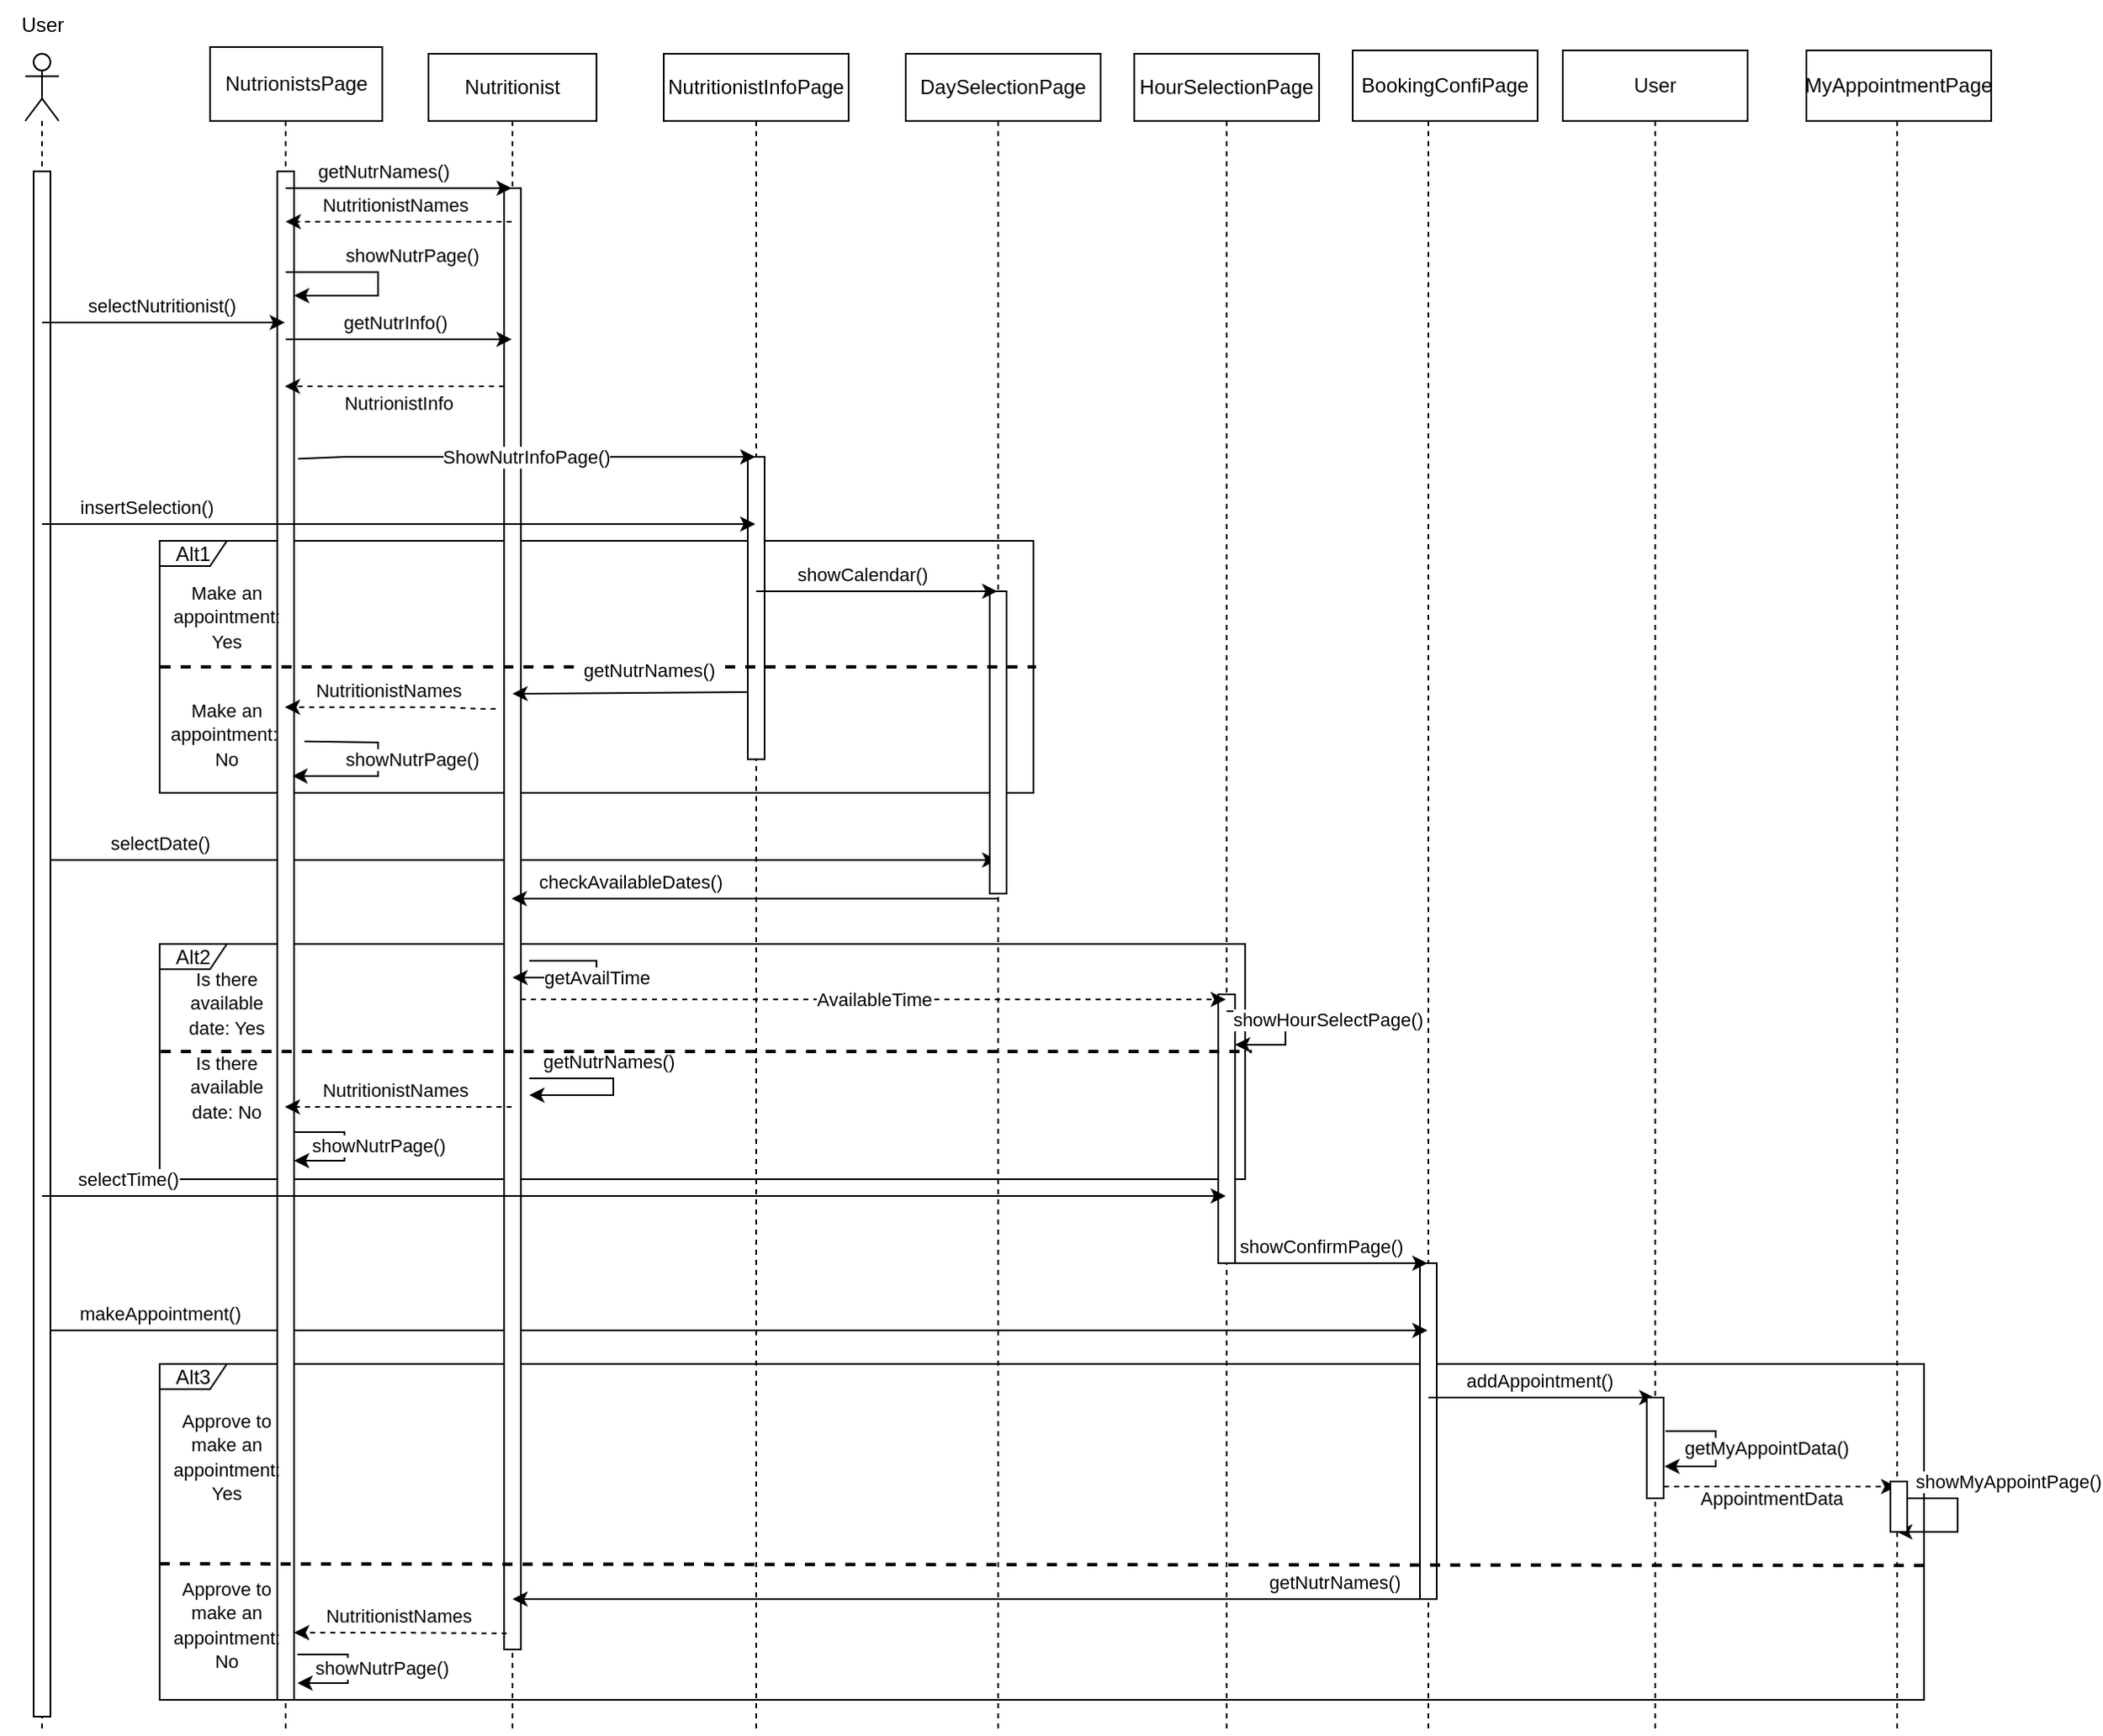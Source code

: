 <mxfile version="21.3.5" type="device">
  <diagram name="Page-1" id="tUm5_KNQMfu-EzpkYZKZ">
    <mxGraphModel dx="1313" dy="676" grid="1" gridSize="10" guides="1" tooltips="1" connect="1" arrows="1" fold="1" page="1" pageScale="1" pageWidth="1169" pageHeight="827" math="0" shadow="0">
      <root>
        <mxCell id="0" />
        <mxCell id="1" parent="0" />
        <mxCell id="tmLtH-D-rDOSetYklQbw-46" value="Alt3" style="shape=umlFrame;whiteSpace=wrap;html=1;width=40;height=15;" parent="1" vertex="1">
          <mxGeometry x="110" y="820" width="1050" height="200" as="geometry" />
        </mxCell>
        <mxCell id="tmLtH-D-rDOSetYklQbw-39" value="" style="shape=umlLifeline;participant=umlBoundary;perimeter=lifelinePerimeter;whiteSpace=wrap;html=1;container=1;collapsible=0;recursiveResize=0;verticalAlign=top;spacingTop=36;outlineConnect=0;" parent="1" vertex="1">
          <mxGeometry x="840" y="40" width="50" height="1000" as="geometry" />
        </mxCell>
        <mxCell id="tmLtH-D-rDOSetYklQbw-56" value="" style="html=1;points=[];perimeter=orthogonalPerimeter;fontSize=11;" parent="tmLtH-D-rDOSetYklQbw-39" vertex="1">
          <mxGeometry x="20" y="720" width="10" height="200" as="geometry" />
        </mxCell>
        <mxCell id="tmLtH-D-rDOSetYklQbw-5" value="" style="shape=umlLifeline;participant=umlEntity;perimeter=lifelinePerimeter;whiteSpace=wrap;html=1;container=1;collapsible=0;recursiveResize=0;verticalAlign=top;spacingTop=36;outlineConnect=0;" parent="1" vertex="1">
          <mxGeometry x="980" y="40" width="40" height="1000" as="geometry" />
        </mxCell>
        <mxCell id="tmLtH-D-rDOSetYklQbw-57" value="" style="html=1;points=[];perimeter=orthogonalPerimeter;fontSize=11;" parent="1" vertex="1">
          <mxGeometry x="995" y="840" width="10" height="60" as="geometry" />
        </mxCell>
        <mxCell id="tmLtH-D-rDOSetYklQbw-32" value="Alt2" style="shape=umlFrame;whiteSpace=wrap;html=1;width=40;height=15;" parent="1" vertex="1">
          <mxGeometry x="110" y="570" width="646" height="140" as="geometry" />
        </mxCell>
        <mxCell id="tmLtH-D-rDOSetYklQbw-19" value="Alt1" style="shape=umlFrame;whiteSpace=wrap;html=1;width=40;height=15;" parent="1" vertex="1">
          <mxGeometry x="110" y="330" width="520" height="150" as="geometry" />
        </mxCell>
        <mxCell id="tmLtH-D-rDOSetYklQbw-1" value="" style="shape=umlLifeline;participant=umlActor;perimeter=lifelinePerimeter;whiteSpace=wrap;html=1;container=1;collapsible=0;recursiveResize=0;verticalAlign=top;spacingTop=36;outlineConnect=0;" parent="1" vertex="1">
          <mxGeometry x="30" y="40" width="20" height="1000" as="geometry" />
        </mxCell>
        <mxCell id="tmLtH-D-rDOSetYklQbw-25" value="selectDate()" style="endArrow=classic;html=1;rounded=0;strokeWidth=1;fontSize=11;" parent="tmLtH-D-rDOSetYklQbw-1" target="tmLtH-D-rDOSetYklQbw-16" edge="1">
          <mxGeometry x="-0.754" y="10" width="50" height="50" relative="1" as="geometry">
            <mxPoint x="10" y="480" as="sourcePoint" />
            <mxPoint x="60" y="430" as="targetPoint" />
            <mxPoint as="offset" />
          </mxGeometry>
        </mxCell>
        <mxCell id="tmLtH-D-rDOSetYklQbw-41" value="makeAppointment()" style="endArrow=classic;html=1;rounded=0;strokeWidth=1;fontSize=11;" parent="tmLtH-D-rDOSetYklQbw-1" target="tmLtH-D-rDOSetYklQbw-39" edge="1">
          <mxGeometry x="-0.83" y="10" width="50" height="50" relative="1" as="geometry">
            <mxPoint x="10" y="760" as="sourcePoint" />
            <mxPoint x="60" y="710" as="targetPoint" />
            <mxPoint as="offset" />
          </mxGeometry>
        </mxCell>
        <mxCell id="tmLtH-D-rDOSetYklQbw-50" value="" style="html=1;points=[];perimeter=orthogonalPerimeter;fontSize=11;" parent="tmLtH-D-rDOSetYklQbw-1" vertex="1">
          <mxGeometry x="5" y="70" width="10" height="920" as="geometry" />
        </mxCell>
        <mxCell id="tmLtH-D-rDOSetYklQbw-2" value="" style="shape=umlLifeline;participant=umlBoundary;perimeter=lifelinePerimeter;whiteSpace=wrap;html=1;container=1;collapsible=0;recursiveResize=0;verticalAlign=top;spacingTop=36;outlineConnect=0;" parent="1" vertex="1">
          <mxGeometry x="160" y="40" width="50" height="1000" as="geometry" />
        </mxCell>
        <mxCell id="tmLtH-D-rDOSetYklQbw-51" value="" style="html=1;points=[];perimeter=orthogonalPerimeter;fontSize=11;" parent="tmLtH-D-rDOSetYklQbw-2" vertex="1">
          <mxGeometry x="20" y="70" width="10" height="910" as="geometry" />
        </mxCell>
        <mxCell id="4nbXA-XBb0YuEGlwC8Sb-1" value="showNutrPage()" style="endArrow=classic;html=1;rounded=0;" edge="1" parent="tmLtH-D-rDOSetYklQbw-2" source="tmLtH-D-rDOSetYklQbw-2">
          <mxGeometry x="-0.072" y="22" width="50" height="50" relative="1" as="geometry">
            <mxPoint x="350" y="270" as="sourcePoint" />
            <mxPoint x="30" y="144" as="targetPoint" />
            <Array as="points">
              <mxPoint x="80" y="130" />
              <mxPoint x="80" y="144" />
            </Array>
            <mxPoint x="-2" y="-10" as="offset" />
          </mxGeometry>
        </mxCell>
        <mxCell id="4nbXA-XBb0YuEGlwC8Sb-21" value="showNutrPage()" style="endArrow=classic;html=1;rounded=0;" edge="1" parent="tmLtH-D-rDOSetYklQbw-2">
          <mxGeometry x="-0.013" y="20" width="50" height="50" relative="1" as="geometry">
            <mxPoint x="30" y="642" as="sourcePoint" />
            <mxPoint x="30" y="659" as="targetPoint" />
            <Array as="points">
              <mxPoint x="60" y="642" />
              <mxPoint x="60" y="659" />
            </Array>
            <mxPoint as="offset" />
          </mxGeometry>
        </mxCell>
        <mxCell id="4nbXA-XBb0YuEGlwC8Sb-9" value="showNutrPage()" style="endArrow=classic;html=1;rounded=0;exitX=1.619;exitY=0.373;exitDx=0;exitDy=0;exitPerimeter=0;" edge="1" parent="tmLtH-D-rDOSetYklQbw-2" source="tmLtH-D-rDOSetYklQbw-51">
          <mxGeometry x="-0.063" y="20" width="50" height="50" relative="1" as="geometry">
            <mxPoint x="360" y="240" as="sourcePoint" />
            <mxPoint x="29" y="430" as="targetPoint" />
            <Array as="points">
              <mxPoint x="80" y="410" />
              <mxPoint x="80" y="430" />
            </Array>
            <mxPoint as="offset" />
          </mxGeometry>
        </mxCell>
        <mxCell id="tmLtH-D-rDOSetYklQbw-3" value="" style="shape=umlLifeline;participant=umlEntity;perimeter=lifelinePerimeter;whiteSpace=wrap;html=1;container=1;collapsible=0;recursiveResize=0;verticalAlign=top;spacingTop=36;outlineConnect=0;" parent="1" vertex="1">
          <mxGeometry x="300" y="40" width="40" height="1000" as="geometry" />
        </mxCell>
        <mxCell id="tmLtH-D-rDOSetYklQbw-52" value="" style="html=1;points=[];perimeter=orthogonalPerimeter;fontSize=11;" parent="tmLtH-D-rDOSetYklQbw-3" vertex="1">
          <mxGeometry x="15" y="80" width="10" height="870" as="geometry" />
        </mxCell>
        <mxCell id="4nbXA-XBb0YuEGlwC8Sb-13" value="getAvailTime" style="endArrow=classic;html=1;rounded=0;" edge="1" parent="tmLtH-D-rDOSetYklQbw-3" target="tmLtH-D-rDOSetYklQbw-3">
          <mxGeometry width="50" height="50" relative="1" as="geometry">
            <mxPoint x="30" y="540" as="sourcePoint" />
            <mxPoint x="270" y="390" as="targetPoint" />
            <Array as="points">
              <mxPoint x="70" y="540" />
              <mxPoint x="70" y="550" />
            </Array>
          </mxGeometry>
        </mxCell>
        <mxCell id="4nbXA-XBb0YuEGlwC8Sb-22" value="" style="endArrow=classic;html=1;rounded=0;" edge="1" parent="tmLtH-D-rDOSetYklQbw-3">
          <mxGeometry width="50" height="50" relative="1" as="geometry">
            <mxPoint x="30" y="610" as="sourcePoint" />
            <mxPoint x="30" y="620" as="targetPoint" />
            <Array as="points">
              <mxPoint x="80" y="610" />
              <mxPoint x="80" y="620" />
            </Array>
          </mxGeometry>
        </mxCell>
        <mxCell id="4nbXA-XBb0YuEGlwC8Sb-23" value="getNutrNames()" style="edgeLabel;html=1;align=center;verticalAlign=middle;resizable=0;points=[];" vertex="1" connectable="0" parent="4nbXA-XBb0YuEGlwC8Sb-22">
          <mxGeometry x="-0.148" y="-2" relative="1" as="geometry">
            <mxPoint y="-12" as="offset" />
          </mxGeometry>
        </mxCell>
        <mxCell id="tmLtH-D-rDOSetYklQbw-4" value="" style="shape=umlLifeline;participant=umlBoundary;perimeter=lifelinePerimeter;whiteSpace=wrap;html=1;container=1;collapsible=0;recursiveResize=0;verticalAlign=top;spacingTop=36;outlineConnect=0;" parent="1" vertex="1">
          <mxGeometry x="440" y="40" width="50" height="1000" as="geometry" />
        </mxCell>
        <mxCell id="tmLtH-D-rDOSetYklQbw-53" value="" style="html=1;points=[];perimeter=orthogonalPerimeter;fontSize=11;" parent="tmLtH-D-rDOSetYklQbw-4" vertex="1">
          <mxGeometry x="20" y="240" width="10" height="180" as="geometry" />
        </mxCell>
        <mxCell id="tmLtH-D-rDOSetYklQbw-6" value="selectNutritionist()" style="endArrow=classic;html=1;rounded=0;" parent="1" source="tmLtH-D-rDOSetYklQbw-1" target="tmLtH-D-rDOSetYklQbw-2" edge="1">
          <mxGeometry x="-0.028" y="10" width="50" height="50" relative="1" as="geometry">
            <mxPoint x="60" y="150" as="sourcePoint" />
            <mxPoint x="110" y="100" as="targetPoint" />
            <Array as="points">
              <mxPoint x="110" y="200" />
            </Array>
            <mxPoint x="1" as="offset" />
          </mxGeometry>
        </mxCell>
        <mxCell id="tmLtH-D-rDOSetYklQbw-7" value="" style="endArrow=classic;html=1;rounded=0;" parent="1" source="tmLtH-D-rDOSetYklQbw-2" target="tmLtH-D-rDOSetYklQbw-3" edge="1">
          <mxGeometry width="50" height="50" relative="1" as="geometry">
            <mxPoint x="220" y="120" as="sourcePoint" />
            <mxPoint x="270" y="70" as="targetPoint" />
            <Array as="points">
              <mxPoint x="260" y="120" />
            </Array>
          </mxGeometry>
        </mxCell>
        <mxCell id="tmLtH-D-rDOSetYklQbw-11" value="getNutrNames()" style="edgeLabel;html=1;align=center;verticalAlign=middle;resizable=0;points=[];" parent="tmLtH-D-rDOSetYklQbw-7" vertex="1" connectable="0">
          <mxGeometry x="-0.148" y="-2" relative="1" as="geometry">
            <mxPoint y="-12" as="offset" />
          </mxGeometry>
        </mxCell>
        <mxCell id="tmLtH-D-rDOSetYklQbw-12" value="NutritionistNames" style="endArrow=classic;html=1;rounded=0;dashed=1;" parent="1" source="tmLtH-D-rDOSetYklQbw-3" target="tmLtH-D-rDOSetYklQbw-2" edge="1">
          <mxGeometry x="0.03" y="-10" width="50" height="50" relative="1" as="geometry">
            <mxPoint x="270" y="190" as="sourcePoint" />
            <mxPoint x="320" y="140" as="targetPoint" />
            <Array as="points">
              <mxPoint x="270" y="140" />
            </Array>
            <mxPoint as="offset" />
          </mxGeometry>
        </mxCell>
        <mxCell id="tmLtH-D-rDOSetYklQbw-13" value="getNutrInfo()" style="endArrow=classic;html=1;rounded=0;" parent="1" source="tmLtH-D-rDOSetYklQbw-2" target="tmLtH-D-rDOSetYklQbw-3" edge="1">
          <mxGeometry x="-0.03" y="10" width="50" height="50" relative="1" as="geometry">
            <mxPoint x="210" y="250" as="sourcePoint" />
            <mxPoint x="260" y="200" as="targetPoint" />
            <Array as="points">
              <mxPoint x="260" y="210" />
            </Array>
            <mxPoint as="offset" />
          </mxGeometry>
        </mxCell>
        <mxCell id="tmLtH-D-rDOSetYklQbw-15" value="insertSelection()" style="endArrow=classic;html=1;rounded=0;" parent="1" source="tmLtH-D-rDOSetYklQbw-1" target="tmLtH-D-rDOSetYklQbw-4" edge="1">
          <mxGeometry x="-0.715" y="10" width="50" height="50" relative="1" as="geometry">
            <mxPoint x="100" y="320" as="sourcePoint" />
            <mxPoint x="150" y="270" as="targetPoint" />
            <Array as="points">
              <mxPoint x="260" y="320" />
            </Array>
            <mxPoint x="1" as="offset" />
          </mxGeometry>
        </mxCell>
        <mxCell id="tmLtH-D-rDOSetYklQbw-16" value="" style="shape=umlLifeline;participant=umlBoundary;perimeter=lifelinePerimeter;whiteSpace=wrap;html=1;container=1;collapsible=0;recursiveResize=0;verticalAlign=top;spacingTop=36;outlineConnect=0;" parent="1" vertex="1">
          <mxGeometry x="584" y="40" width="50" height="1000" as="geometry" />
        </mxCell>
        <mxCell id="tmLtH-D-rDOSetYklQbw-54" value="" style="html=1;points=[];perimeter=orthogonalPerimeter;fontSize=11;" parent="tmLtH-D-rDOSetYklQbw-16" vertex="1">
          <mxGeometry x="20" y="320" width="10" height="180" as="geometry" />
        </mxCell>
        <mxCell id="tmLtH-D-rDOSetYklQbw-18" value="" style="shape=umlLifeline;participant=umlBoundary;perimeter=lifelinePerimeter;whiteSpace=wrap;html=1;container=1;collapsible=0;recursiveResize=0;verticalAlign=top;spacingTop=36;outlineConnect=0;" parent="1" vertex="1">
          <mxGeometry x="1119" y="40" width="50" height="1000" as="geometry" />
        </mxCell>
        <mxCell id="tmLtH-D-rDOSetYklQbw-17" value="showCalendar()" style="endArrow=classic;html=1;rounded=0;" parent="1" source="tmLtH-D-rDOSetYklQbw-4" target="tmLtH-D-rDOSetYklQbw-16" edge="1">
          <mxGeometry x="-0.127" y="10" width="50" height="50" relative="1" as="geometry">
            <mxPoint x="470" y="360" as="sourcePoint" />
            <mxPoint x="520" y="310" as="targetPoint" />
            <Array as="points">
              <mxPoint x="520" y="360" />
            </Array>
            <mxPoint as="offset" />
          </mxGeometry>
        </mxCell>
        <mxCell id="tmLtH-D-rDOSetYklQbw-21" value="" style="endArrow=none;dashed=1;html=1;rounded=0;entryX=1.003;entryY=0.5;entryDx=0;entryDy=0;entryPerimeter=0;strokeWidth=2;exitX=0.001;exitY=0.5;exitDx=0;exitDy=0;exitPerimeter=0;" parent="1" source="tmLtH-D-rDOSetYklQbw-19" target="tmLtH-D-rDOSetYklQbw-19" edge="1">
          <mxGeometry width="50" height="50" relative="1" as="geometry">
            <mxPoint x="140" y="380" as="sourcePoint" />
            <mxPoint x="190" y="330" as="targetPoint" />
          </mxGeometry>
        </mxCell>
        <mxCell id="tmLtH-D-rDOSetYklQbw-22" value="&lt;font style=&quot;font-size: 11px;&quot;&gt;Make an appointment: Yes&lt;/font&gt;" style="text;html=1;strokeColor=none;fillColor=none;align=center;verticalAlign=middle;whiteSpace=wrap;rounded=0;" parent="1" vertex="1">
          <mxGeometry x="120" y="360" width="60" height="30" as="geometry" />
        </mxCell>
        <mxCell id="tmLtH-D-rDOSetYklQbw-23" value="&lt;font style=&quot;font-size: 11px;&quot;&gt;Make an appointment:&amp;nbsp;&lt;br&gt;No&lt;br&gt;&lt;/font&gt;" style="text;html=1;strokeColor=none;fillColor=none;align=center;verticalAlign=middle;whiteSpace=wrap;rounded=0;" parent="1" vertex="1">
          <mxGeometry x="120" y="430" width="60" height="30" as="geometry" />
        </mxCell>
        <mxCell id="tmLtH-D-rDOSetYklQbw-26" value="" style="shape=umlLifeline;participant=umlBoundary;perimeter=lifelinePerimeter;whiteSpace=wrap;html=1;container=1;collapsible=0;recursiveResize=0;verticalAlign=top;spacingTop=36;outlineConnect=0;" parent="1" vertex="1">
          <mxGeometry x="720" y="40" width="50" height="1000" as="geometry" />
        </mxCell>
        <mxCell id="tmLtH-D-rDOSetYklQbw-55" value="" style="html=1;points=[];perimeter=orthogonalPerimeter;fontSize=11;" parent="tmLtH-D-rDOSetYklQbw-26" vertex="1">
          <mxGeometry x="20" y="560" width="10" height="160" as="geometry" />
        </mxCell>
        <mxCell id="tmLtH-D-rDOSetYklQbw-28" value="checkAvailableDates()" style="endArrow=classic;html=1;rounded=0;strokeWidth=1;fontSize=11;" parent="1" edge="1">
          <mxGeometry x="0.513" y="-10" width="50" height="50" relative="1" as="geometry">
            <mxPoint x="608.5" y="543" as="sourcePoint" />
            <mxPoint x="319.5" y="543" as="targetPoint" />
            <Array as="points">
              <mxPoint x="470" y="543" />
            </Array>
            <mxPoint as="offset" />
          </mxGeometry>
        </mxCell>
        <mxCell id="tmLtH-D-rDOSetYklQbw-29" value="NutritionistNames" style="endArrow=classic;html=1;rounded=0;strokeWidth=1;fontSize=11;dashed=1;" parent="1" edge="1">
          <mxGeometry x="0.03" y="-10" width="50" height="50" relative="1" as="geometry">
            <mxPoint x="319.5" y="667" as="sourcePoint" />
            <mxPoint x="184.5" y="667" as="targetPoint" />
            <Array as="points">
              <mxPoint x="240" y="667" />
            </Array>
            <mxPoint as="offset" />
          </mxGeometry>
        </mxCell>
        <mxCell id="tmLtH-D-rDOSetYklQbw-31" value="" style="endArrow=classic;html=1;rounded=0;strokeWidth=1;fontSize=11;" parent="1" source="tmLtH-D-rDOSetYklQbw-1" target="tmLtH-D-rDOSetYklQbw-26" edge="1">
          <mxGeometry width="50" height="50" relative="1" as="geometry">
            <mxPoint x="800" y="730" as="sourcePoint" />
            <mxPoint x="850" y="680" as="targetPoint" />
            <Array as="points">
              <mxPoint x="360" y="720" />
            </Array>
          </mxGeometry>
        </mxCell>
        <mxCell id="tmLtH-D-rDOSetYklQbw-38" value="selectTime()" style="edgeLabel;html=1;align=center;verticalAlign=middle;resizable=0;points=[];fontSize=11;" parent="tmLtH-D-rDOSetYklQbw-31" vertex="1" connectable="0">
          <mxGeometry x="-0.86" y="4" relative="1" as="geometry">
            <mxPoint x="1" y="-6" as="offset" />
          </mxGeometry>
        </mxCell>
        <mxCell id="tmLtH-D-rDOSetYklQbw-33" value="" style="endArrow=none;dashed=1;html=1;rounded=0;strokeWidth=2;fontSize=11;exitX=0.001;exitY=0.545;exitDx=0;exitDy=0;exitPerimeter=0;" parent="1" edge="1">
          <mxGeometry width="50" height="50" relative="1" as="geometry">
            <mxPoint x="110.646" y="633.95" as="sourcePoint" />
            <mxPoint x="760" y="634" as="targetPoint" />
            <Array as="points">
              <mxPoint x="437" y="634" />
            </Array>
          </mxGeometry>
        </mxCell>
        <mxCell id="tmLtH-D-rDOSetYklQbw-35" value="&lt;font style=&quot;font-size: 11px;&quot;&gt;Is there available date: Yes&lt;/font&gt;" style="text;html=1;strokeColor=none;fillColor=none;align=center;verticalAlign=middle;whiteSpace=wrap;rounded=0;" parent="1" vertex="1">
          <mxGeometry x="120" y="590" width="60" height="30" as="geometry" />
        </mxCell>
        <mxCell id="tmLtH-D-rDOSetYklQbw-36" value="&lt;font style=&quot;font-size: 11px;&quot;&gt;Is there available date: No&lt;/font&gt;" style="text;html=1;strokeColor=none;fillColor=none;align=center;verticalAlign=middle;whiteSpace=wrap;rounded=0;" parent="1" vertex="1">
          <mxGeometry x="120" y="640" width="60" height="30" as="geometry" />
        </mxCell>
        <mxCell id="tmLtH-D-rDOSetYklQbw-40" value="showConfirmPage()" style="endArrow=classic;html=1;rounded=0;strokeWidth=1;fontSize=11;" parent="1" source="tmLtH-D-rDOSetYklQbw-26" target="tmLtH-D-rDOSetYklQbw-39" edge="1">
          <mxGeometry x="-0.075" y="10" width="50" height="50" relative="1" as="geometry">
            <mxPoint x="780" y="780" as="sourcePoint" />
            <mxPoint x="830" y="730" as="targetPoint" />
            <Array as="points">
              <mxPoint x="820" y="760" />
            </Array>
            <mxPoint as="offset" />
          </mxGeometry>
        </mxCell>
        <mxCell id="tmLtH-D-rDOSetYklQbw-42" value="addAppointment()" style="endArrow=classic;html=1;rounded=0;strokeWidth=1;fontSize=11;" parent="1" source="tmLtH-D-rDOSetYklQbw-39" target="tmLtH-D-rDOSetYklQbw-5" edge="1">
          <mxGeometry x="-0.026" y="10" width="50" height="50" relative="1" as="geometry">
            <mxPoint x="900" y="827" as="sourcePoint" />
            <mxPoint x="950" y="777" as="targetPoint" />
            <Array as="points">
              <mxPoint x="940" y="840" />
            </Array>
            <mxPoint as="offset" />
          </mxGeometry>
        </mxCell>
        <mxCell id="tmLtH-D-rDOSetYklQbw-43" value="getMyAppointData()" style="endArrow=classic;html=1;rounded=0;strokeWidth=1;fontSize=11;" parent="1" edge="1">
          <mxGeometry x="-0.018" y="30" width="50" height="50" relative="1" as="geometry">
            <mxPoint x="1006" y="860" as="sourcePoint" />
            <mxPoint x="1005.5" y="881" as="targetPoint" />
            <Array as="points">
              <mxPoint x="1036" y="860" />
              <mxPoint x="1036" y="881" />
            </Array>
            <mxPoint as="offset" />
          </mxGeometry>
        </mxCell>
        <mxCell id="tmLtH-D-rDOSetYklQbw-44" value="AppointmentData" style="endArrow=classic;html=1;rounded=0;strokeWidth=1;fontSize=11;dashed=1;" parent="1" edge="1">
          <mxGeometry x="-0.019" y="-7" width="50" height="50" relative="1" as="geometry">
            <mxPoint x="999.25" y="893.0" as="sourcePoint" />
            <mxPoint x="1143.5" y="893.0" as="targetPoint" />
            <Array as="points">
              <mxPoint x="1080" y="893" />
            </Array>
            <mxPoint x="-1" as="offset" />
          </mxGeometry>
        </mxCell>
        <mxCell id="tmLtH-D-rDOSetYklQbw-45" value="getNutrNames()" style="endArrow=classic;html=1;rounded=0;strokeWidth=1;fontSize=11;" parent="1" edge="1">
          <mxGeometry x="-0.81" y="-10" width="50" height="50" relative="1" as="geometry">
            <mxPoint x="860" y="960" as="sourcePoint" />
            <mxPoint x="320" y="960" as="targetPoint" />
            <Array as="points">
              <mxPoint x="660" y="960" />
            </Array>
            <mxPoint as="offset" />
          </mxGeometry>
        </mxCell>
        <mxCell id="tmLtH-D-rDOSetYklQbw-47" value="" style="endArrow=none;dashed=1;html=1;rounded=0;strokeWidth=2;fontSize=11;exitX=0;exitY=0.595;exitDx=0;exitDy=0;exitPerimeter=0;entryX=1;entryY=0.6;entryDx=0;entryDy=0;entryPerimeter=0;" parent="1" source="tmLtH-D-rDOSetYklQbw-46" target="tmLtH-D-rDOSetYklQbw-46" edge="1">
          <mxGeometry width="50" height="50" relative="1" as="geometry">
            <mxPoint x="230" y="930" as="sourcePoint" />
            <mxPoint x="280" y="880" as="targetPoint" />
          </mxGeometry>
        </mxCell>
        <mxCell id="tmLtH-D-rDOSetYklQbw-48" value="&lt;font style=&quot;font-size: 11px;&quot;&gt;Approve to make an appointment: Yes&lt;/font&gt;" style="text;html=1;strokeColor=none;fillColor=none;align=center;verticalAlign=middle;whiteSpace=wrap;rounded=0;" parent="1" vertex="1">
          <mxGeometry x="120" y="860" width="60" height="30" as="geometry" />
        </mxCell>
        <mxCell id="tmLtH-D-rDOSetYklQbw-49" value="&lt;font style=&quot;font-size: 11px;&quot;&gt;Approve to make an appointment: No&lt;/font&gt;" style="text;html=1;strokeColor=none;fillColor=none;align=center;verticalAlign=middle;whiteSpace=wrap;rounded=0;" parent="1" vertex="1">
          <mxGeometry x="120" y="960" width="60" height="30" as="geometry" />
        </mxCell>
        <mxCell id="aPmzH9TBy1Iu_j4zL48j-1" value="NutrionistsPage" style="rounded=0;whiteSpace=wrap;html=1;" parent="1" vertex="1">
          <mxGeometry x="140" y="36" width="102.5" height="44" as="geometry" />
        </mxCell>
        <mxCell id="aPmzH9TBy1Iu_j4zL48j-2" value="User" style="text;html=1;align=center;verticalAlign=middle;resizable=0;points=[];autosize=1;strokeColor=none;fillColor=none;" parent="1" vertex="1">
          <mxGeometry x="15" y="8" width="50" height="30" as="geometry" />
        </mxCell>
        <mxCell id="aPmzH9TBy1Iu_j4zL48j-3" value="Nutritionist" style="rounded=0;whiteSpace=wrap;html=1;" parent="1" vertex="1">
          <mxGeometry x="270" y="40" width="100" height="40" as="geometry" />
        </mxCell>
        <mxCell id="aPmzH9TBy1Iu_j4zL48j-4" value="NutritionistInfoPage" style="rounded=0;whiteSpace=wrap;html=1;" parent="1" vertex="1">
          <mxGeometry x="410" y="40" width="110" height="40" as="geometry" />
        </mxCell>
        <mxCell id="aPmzH9TBy1Iu_j4zL48j-6" value="DaySelectionPage" style="rounded=0;whiteSpace=wrap;html=1;" parent="1" vertex="1">
          <mxGeometry x="554" y="40" width="116" height="40" as="geometry" />
        </mxCell>
        <mxCell id="aPmzH9TBy1Iu_j4zL48j-7" value="HourSelectionPage" style="rounded=0;whiteSpace=wrap;html=1;" parent="1" vertex="1">
          <mxGeometry x="690" y="40" width="110" height="40" as="geometry" />
        </mxCell>
        <mxCell id="aPmzH9TBy1Iu_j4zL48j-8" value="BookingConfiPage" style="rounded=0;whiteSpace=wrap;html=1;" parent="1" vertex="1">
          <mxGeometry x="820" y="38" width="110" height="42" as="geometry" />
        </mxCell>
        <mxCell id="aPmzH9TBy1Iu_j4zL48j-9" value="User" style="rounded=0;whiteSpace=wrap;html=1;" parent="1" vertex="1">
          <mxGeometry x="945" y="38" width="110" height="42" as="geometry" />
        </mxCell>
        <mxCell id="aPmzH9TBy1Iu_j4zL48j-10" value="MyAppointmentPage" style="rounded=0;whiteSpace=wrap;html=1;" parent="1" vertex="1">
          <mxGeometry x="1090" y="38" width="110" height="42" as="geometry" />
        </mxCell>
        <mxCell id="tmLtH-D-rDOSetYklQbw-14" value="NutrionistInfo" style="endArrow=classic;html=1;rounded=0;dashed=1;" parent="1" edge="1">
          <mxGeometry x="-0.031" y="10" width="50" height="50" relative="1" as="geometry">
            <mxPoint x="315" y="238" as="sourcePoint" />
            <mxPoint x="184.5" y="238" as="targetPoint" />
            <mxPoint as="offset" />
            <Array as="points">
              <mxPoint x="260" y="238" />
            </Array>
          </mxGeometry>
        </mxCell>
        <mxCell id="4nbXA-XBb0YuEGlwC8Sb-2" value="ShowNutrInfoPage()" style="endArrow=classic;html=1;rounded=0;exitX=1.238;exitY=0.188;exitDx=0;exitDy=0;exitPerimeter=0;" edge="1" parent="1" source="tmLtH-D-rDOSetYklQbw-51" target="tmLtH-D-rDOSetYklQbw-4">
          <mxGeometry width="50" height="50" relative="1" as="geometry">
            <mxPoint x="200" y="280" as="sourcePoint" />
            <mxPoint x="560" y="260" as="targetPoint" />
            <Array as="points">
              <mxPoint x="220" y="280" />
              <mxPoint x="260" y="280" />
              <mxPoint x="330" y="280" />
            </Array>
          </mxGeometry>
        </mxCell>
        <mxCell id="4nbXA-XBb0YuEGlwC8Sb-6" value="" style="endArrow=classic;html=1;rounded=0;" edge="1" parent="1">
          <mxGeometry width="50" height="50" relative="1" as="geometry">
            <mxPoint x="460" y="420" as="sourcePoint" />
            <mxPoint x="320" y="421" as="targetPoint" />
            <Array as="points" />
          </mxGeometry>
        </mxCell>
        <mxCell id="4nbXA-XBb0YuEGlwC8Sb-7" value="getNutrNames()" style="edgeLabel;html=1;align=center;verticalAlign=middle;resizable=0;points=[];" vertex="1" connectable="0" parent="4nbXA-XBb0YuEGlwC8Sb-6">
          <mxGeometry x="-0.148" y="-2" relative="1" as="geometry">
            <mxPoint y="-12" as="offset" />
          </mxGeometry>
        </mxCell>
        <mxCell id="4nbXA-XBb0YuEGlwC8Sb-8" value="NutritionistNames" style="endArrow=classic;html=1;rounded=0;dashed=1;" edge="1" parent="1">
          <mxGeometry x="0.03" y="-10" width="50" height="50" relative="1" as="geometry">
            <mxPoint x="310" y="430" as="sourcePoint" />
            <mxPoint x="184.5" y="429" as="targetPoint" />
            <Array as="points">
              <mxPoint x="300" y="430" />
              <mxPoint x="280" y="429" />
            </Array>
            <mxPoint as="offset" />
          </mxGeometry>
        </mxCell>
        <mxCell id="4nbXA-XBb0YuEGlwC8Sb-14" value="AvailableTime" style="endArrow=classic;html=1;rounded=0;dashed=1;" edge="1" parent="1">
          <mxGeometry width="50" height="50" relative="1" as="geometry">
            <mxPoint x="325" y="603" as="sourcePoint" />
            <mxPoint x="744.5" y="603" as="targetPoint" />
          </mxGeometry>
        </mxCell>
        <mxCell id="4nbXA-XBb0YuEGlwC8Sb-15" value="showHourSelectPage()" style="endArrow=classic;html=1;rounded=0;" edge="1" parent="1" source="tmLtH-D-rDOSetYklQbw-26">
          <mxGeometry x="-0.17" y="14" width="50" height="50" relative="1" as="geometry">
            <mxPoint x="520" y="580" as="sourcePoint" />
            <mxPoint x="750" y="630" as="targetPoint" />
            <Array as="points">
              <mxPoint x="780" y="610" />
              <mxPoint x="780" y="630" />
            </Array>
            <mxPoint x="11" y="4" as="offset" />
          </mxGeometry>
        </mxCell>
        <mxCell id="4nbXA-XBb0YuEGlwC8Sb-24" value="showMyAppointPage()" style="endArrow=classic;html=1;rounded=0;" edge="1" parent="1" source="tmLtH-D-rDOSetYklQbw-18" target="tmLtH-D-rDOSetYklQbw-18">
          <mxGeometry x="-0.215" y="32" width="50" height="50" relative="1" as="geometry">
            <mxPoint x="1230" y="900" as="sourcePoint" />
            <mxPoint x="680" y="670" as="targetPoint" />
            <Array as="points">
              <mxPoint x="1180" y="900" />
              <mxPoint x="1180" y="920" />
            </Array>
            <mxPoint x="-2" y="-10" as="offset" />
          </mxGeometry>
        </mxCell>
        <mxCell id="4nbXA-XBb0YuEGlwC8Sb-25" value="" style="html=1;points=[];perimeter=orthogonalPerimeter;fontSize=11;" vertex="1" parent="1">
          <mxGeometry x="995" y="840" width="10" height="60" as="geometry" />
        </mxCell>
        <mxCell id="4nbXA-XBb0YuEGlwC8Sb-26" value="" style="html=1;points=[];perimeter=orthogonalPerimeter;fontSize=11;" vertex="1" parent="1">
          <mxGeometry x="1140" y="890" width="10" height="30" as="geometry" />
        </mxCell>
        <mxCell id="4nbXA-XBb0YuEGlwC8Sb-27" value="NutritionistNames" style="endArrow=classic;html=1;rounded=0;strokeWidth=1;fontSize=11;dashed=1;exitX=0.157;exitY=0.989;exitDx=0;exitDy=0;exitPerimeter=0;" edge="1" parent="1" source="tmLtH-D-rDOSetYklQbw-52" target="tmLtH-D-rDOSetYklQbw-51">
          <mxGeometry x="0.03" y="-10" width="50" height="50" relative="1" as="geometry">
            <mxPoint x="329.5" y="677" as="sourcePoint" />
            <mxPoint x="194.5" y="677" as="targetPoint" />
            <Array as="points">
              <mxPoint x="250" y="980" />
            </Array>
            <mxPoint as="offset" />
          </mxGeometry>
        </mxCell>
        <mxCell id="4nbXA-XBb0YuEGlwC8Sb-28" value="showNutrPage()" style="endArrow=classic;html=1;rounded=0;" edge="1" parent="1">
          <mxGeometry x="-0.013" y="20" width="50" height="50" relative="1" as="geometry">
            <mxPoint x="192" y="993" as="sourcePoint" />
            <mxPoint x="192" y="1010" as="targetPoint" />
            <Array as="points">
              <mxPoint x="222" y="993" />
              <mxPoint x="222" y="1010" />
            </Array>
            <mxPoint as="offset" />
          </mxGeometry>
        </mxCell>
      </root>
    </mxGraphModel>
  </diagram>
</mxfile>
